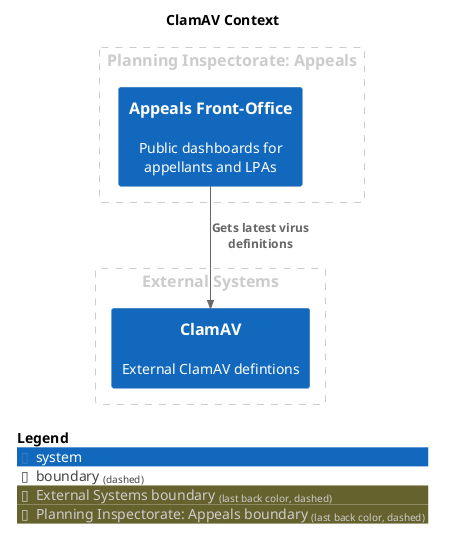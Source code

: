 @startuml
set separator none
title ClamAV Context

top to bottom direction

!include <C4/C4>
!include <C4/C4_Context>

AddBoundaryTag("External Systems", $borderColor="#cccccc", $fontColor="#cccccc", $borderStyle="dashed")
Boundary(group_1, "External Systems", $tags="External Systems") {
  System(ClamAV, "ClamAV", $descr="External ClamAV defintions", $tags="", $link="")
}

AddBoundaryTag("Planning Inspectorate: Appeals", $borderColor="#cccccc", $fontColor="#cccccc", $borderStyle="dashed")
Boundary(group_2, "Planning Inspectorate: Appeals", $tags="Planning Inspectorate: Appeals") {
  System(AppealsFrontOffice, "Appeals Front-Office", $descr="Public dashboards for appellants and LPAs", $tags="", $link="")
}


Rel(AppealsFrontOffice, ClamAV, "Gets latest virus definitions", $techn="", $tags="", $link="")

SHOW_LEGEND(true)
@enduml